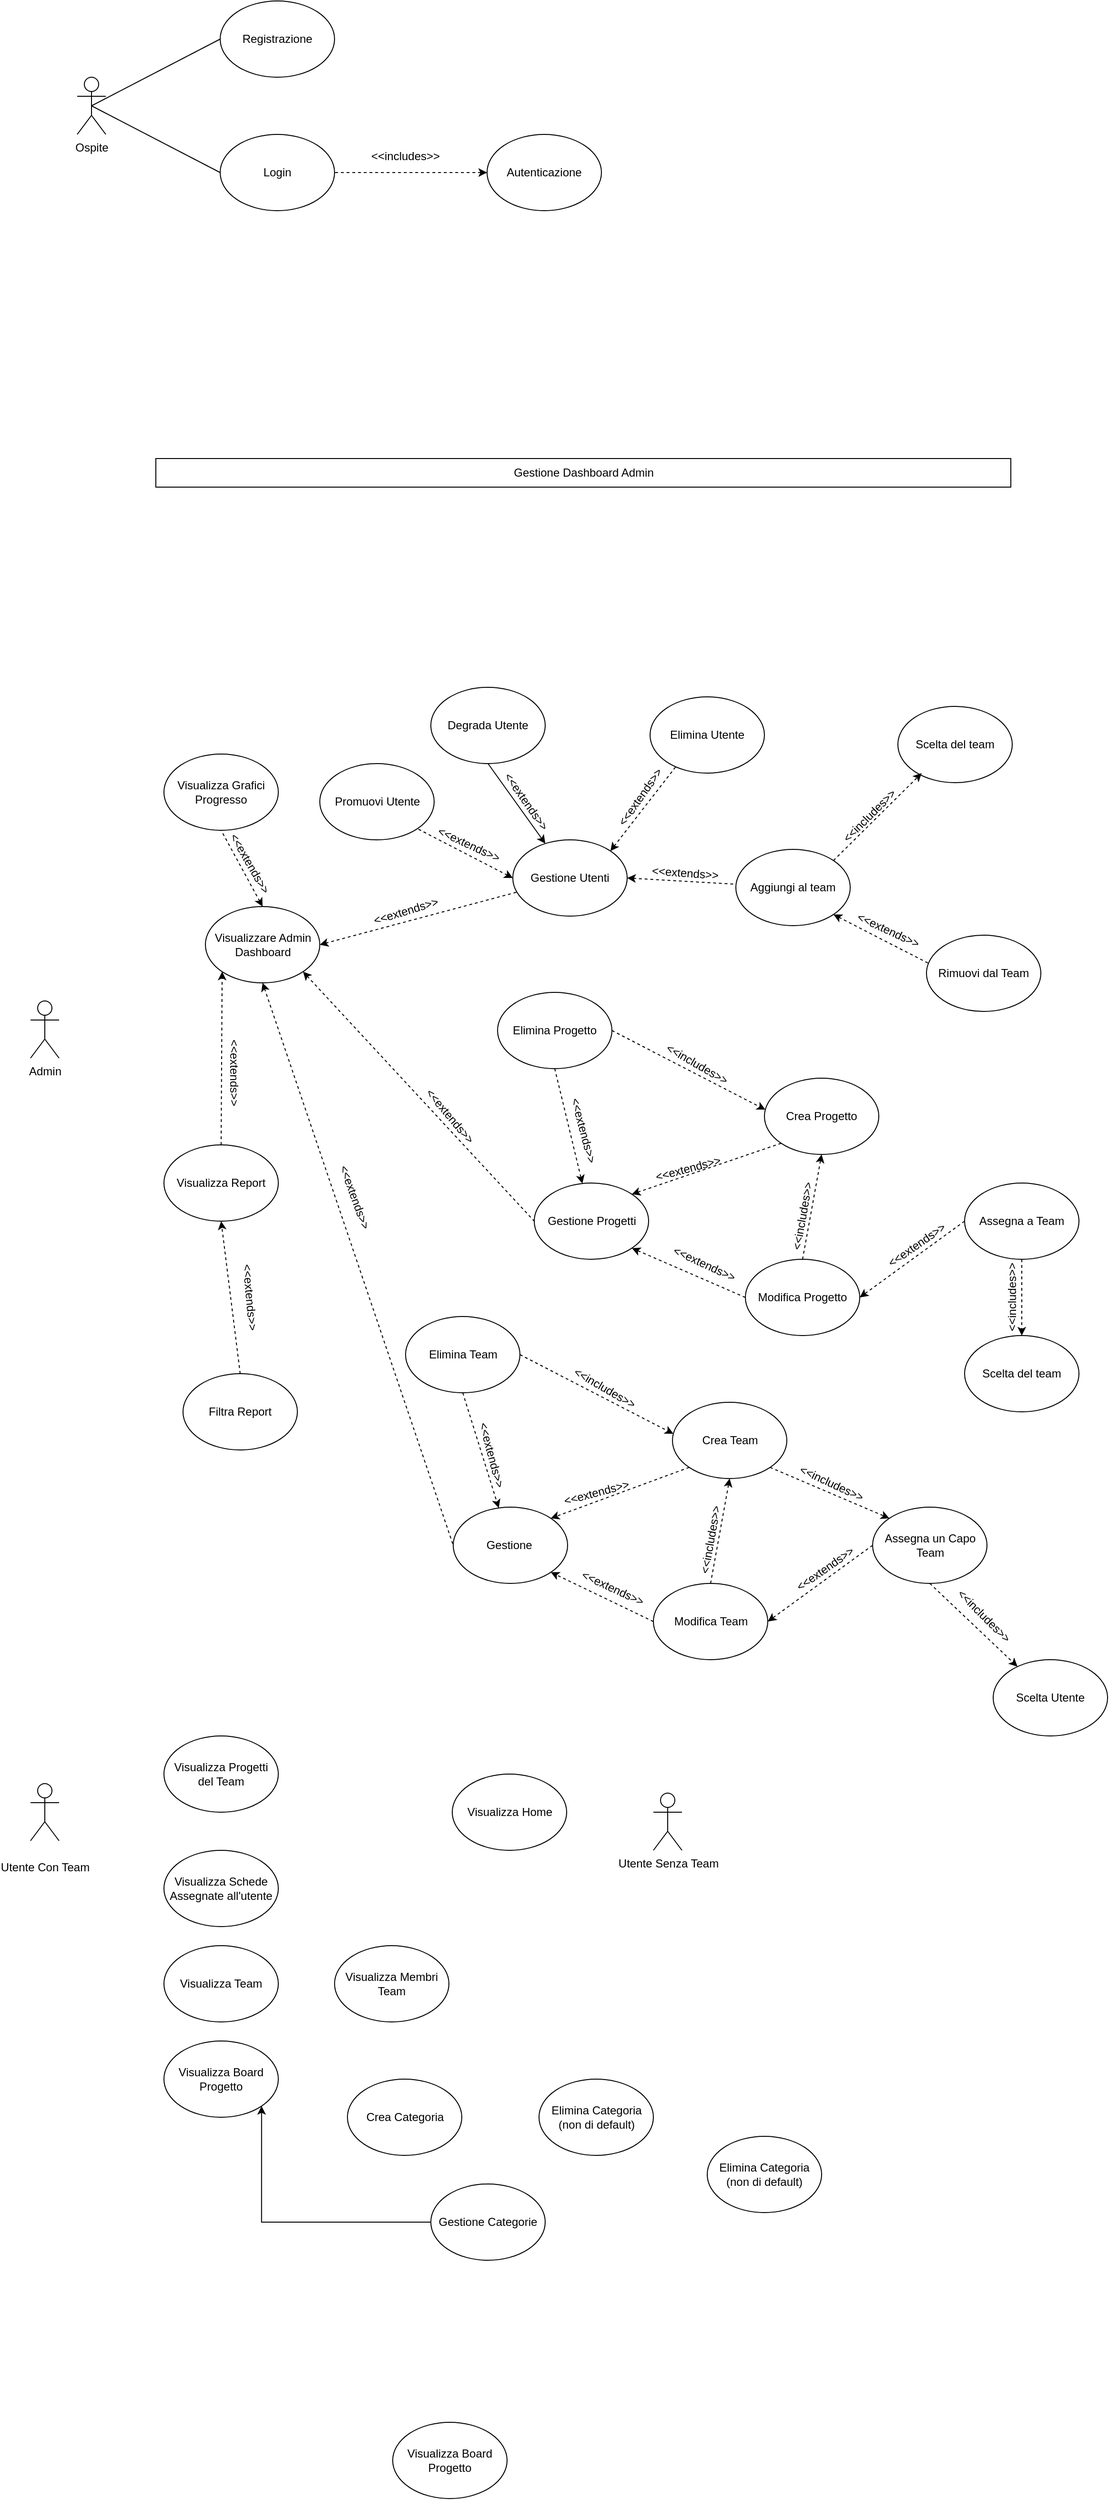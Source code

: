 <mxfile version="24.6.4" type="github">
  <diagram name="Pagina-1" id="KFBvWV9ZZOU13Cy6iktH">
    <mxGraphModel dx="2026" dy="1145" grid="1" gridSize="10" guides="1" tooltips="1" connect="1" arrows="1" fold="1" page="1" pageScale="1" pageWidth="827" pageHeight="1169" math="0" shadow="0">
      <root>
        <mxCell id="0" />
        <mxCell id="1" parent="0" />
        <mxCell id="cbM6GUbynL4qm3RJA88i-6" value="Ospite" style="shape=umlActor;verticalLabelPosition=bottom;verticalAlign=top;html=1;outlineConnect=0;" vertex="1" parent="1">
          <mxGeometry x="139" y="140" width="30" height="60" as="geometry" />
        </mxCell>
        <mxCell id="cbM6GUbynL4qm3RJA88i-9" value="" style="endArrow=none;html=1;rounded=0;exitX=0.5;exitY=0.5;exitDx=0;exitDy=0;exitPerimeter=0;entryX=0;entryY=0.5;entryDx=0;entryDy=0;" edge="1" parent="1" source="cbM6GUbynL4qm3RJA88i-6" target="cbM6GUbynL4qm3RJA88i-14">
          <mxGeometry width="50" height="50" relative="1" as="geometry">
            <mxPoint x="179" y="170" as="sourcePoint" />
            <mxPoint x="279" y="170" as="targetPoint" />
          </mxGeometry>
        </mxCell>
        <mxCell id="cbM6GUbynL4qm3RJA88i-10" value="Registrazione" style="ellipse;whiteSpace=wrap;html=1;" vertex="1" parent="1">
          <mxGeometry x="289" y="60" width="120" height="80" as="geometry" />
        </mxCell>
        <mxCell id="cbM6GUbynL4qm3RJA88i-15" style="edgeStyle=orthogonalEdgeStyle;rounded=0;orthogonalLoop=1;jettySize=auto;html=1;exitX=0;exitY=0.5;exitDx=0;exitDy=0;entryX=1;entryY=0.5;entryDx=0;entryDy=0;dashed=1;endArrow=none;endFill=0;startArrow=classic;startFill=1;" edge="1" parent="1" source="cbM6GUbynL4qm3RJA88i-13" target="cbM6GUbynL4qm3RJA88i-14">
          <mxGeometry relative="1" as="geometry" />
        </mxCell>
        <mxCell id="cbM6GUbynL4qm3RJA88i-13" value="Autenticazione" style="ellipse;whiteSpace=wrap;html=1;" vertex="1" parent="1">
          <mxGeometry x="569" y="200" width="120" height="80" as="geometry" />
        </mxCell>
        <mxCell id="cbM6GUbynL4qm3RJA88i-14" value="Login" style="ellipse;whiteSpace=wrap;html=1;" vertex="1" parent="1">
          <mxGeometry x="289" y="200" width="120" height="80" as="geometry" />
        </mxCell>
        <mxCell id="cbM6GUbynL4qm3RJA88i-17" value="" style="endArrow=none;html=1;rounded=0;entryX=0;entryY=0.5;entryDx=0;entryDy=0;exitX=0.5;exitY=0.5;exitDx=0;exitDy=0;exitPerimeter=0;" edge="1" parent="1" source="cbM6GUbynL4qm3RJA88i-6" target="cbM6GUbynL4qm3RJA88i-10">
          <mxGeometry width="50" height="50" relative="1" as="geometry">
            <mxPoint x="189" y="160" as="sourcePoint" />
            <mxPoint x="239" y="110" as="targetPoint" />
          </mxGeometry>
        </mxCell>
        <mxCell id="cbM6GUbynL4qm3RJA88i-18" value="&amp;lt;&amp;lt;includes&amp;gt;&amp;gt;" style="text;html=1;align=center;verticalAlign=middle;resizable=0;points=[];autosize=1;strokeColor=none;fillColor=none;" vertex="1" parent="1">
          <mxGeometry x="432.5" y="208" width="100" height="30" as="geometry" />
        </mxCell>
        <mxCell id="cbM6GUbynL4qm3RJA88i-19" value="Admin" style="shape=umlActor;verticalLabelPosition=bottom;verticalAlign=top;html=1;outlineConnect=0;" vertex="1" parent="1">
          <mxGeometry x="90" y="1109" width="30" height="60" as="geometry" />
        </mxCell>
        <mxCell id="cbM6GUbynL4qm3RJA88i-23" value="Visualizza Grafici&lt;br&gt;Progresso" style="ellipse;whiteSpace=wrap;html=1;" vertex="1" parent="1">
          <mxGeometry x="230" y="850" width="120" height="80" as="geometry" />
        </mxCell>
        <mxCell id="cbM6GUbynL4qm3RJA88i-28" value="Gestione Dashboard Admin" style="rounded=0;whiteSpace=wrap;html=1;" vertex="1" parent="1">
          <mxGeometry x="221.5" y="540" width="897" height="30" as="geometry" />
        </mxCell>
        <mxCell id="cbM6GUbynL4qm3RJA88i-31" style="rounded=0;orthogonalLoop=1;jettySize=auto;html=1;exitX=1;exitY=0.5;exitDx=0;exitDy=0;endArrow=none;endFill=0;dashed=1;startArrow=classic;startFill=1;" edge="1" parent="1" source="cbM6GUbynL4qm3RJA88i-29" target="cbM6GUbynL4qm3RJA88i-30">
          <mxGeometry relative="1" as="geometry" />
        </mxCell>
        <mxCell id="cbM6GUbynL4qm3RJA88i-96" style="rounded=0;orthogonalLoop=1;jettySize=auto;html=1;exitX=0.5;exitY=1;exitDx=0;exitDy=0;entryX=0;entryY=0.5;entryDx=0;entryDy=0;dashed=1;endArrow=none;endFill=0;startArrow=classic;startFill=1;" edge="1" parent="1" source="cbM6GUbynL4qm3RJA88i-29" target="cbM6GUbynL4qm3RJA88i-97">
          <mxGeometry relative="1" as="geometry">
            <mxPoint x="467.574" y="1501.716" as="targetPoint" />
          </mxGeometry>
        </mxCell>
        <mxCell id="cbM6GUbynL4qm3RJA88i-141" style="rounded=0;orthogonalLoop=1;jettySize=auto;html=1;exitX=0.5;exitY=0;exitDx=0;exitDy=0;entryX=0.5;entryY=1;entryDx=0;entryDy=0;dashed=1;startArrow=classic;startFill=1;endArrow=none;endFill=0;" edge="1" parent="1" source="cbM6GUbynL4qm3RJA88i-29" target="cbM6GUbynL4qm3RJA88i-23">
          <mxGeometry relative="1" as="geometry" />
        </mxCell>
        <mxCell id="cbM6GUbynL4qm3RJA88i-29" value="Visualizzare Admin Dashboard" style="ellipse;whiteSpace=wrap;html=1;" vertex="1" parent="1">
          <mxGeometry x="273.5" y="1010" width="120" height="80" as="geometry" />
        </mxCell>
        <mxCell id="cbM6GUbynL4qm3RJA88i-48" style="rounded=0;orthogonalLoop=1;jettySize=auto;html=1;exitX=0;exitY=0.5;exitDx=0;exitDy=0;entryX=1;entryY=1;entryDx=0;entryDy=0;endArrow=none;endFill=0;startArrow=classic;startFill=1;dashed=1;" edge="1" parent="1" source="cbM6GUbynL4qm3RJA88i-30" target="cbM6GUbynL4qm3RJA88i-40">
          <mxGeometry relative="1" as="geometry" />
        </mxCell>
        <mxCell id="cbM6GUbynL4qm3RJA88i-51" style="rounded=0;orthogonalLoop=1;jettySize=auto;html=1;exitX=1;exitY=0.5;exitDx=0;exitDy=0;endArrow=none;endFill=0;startArrow=classic;startFill=1;dashed=1;" edge="1" parent="1" source="cbM6GUbynL4qm3RJA88i-30" target="cbM6GUbynL4qm3RJA88i-43">
          <mxGeometry relative="1" as="geometry" />
        </mxCell>
        <mxCell id="cbM6GUbynL4qm3RJA88i-30" value="Gestione Utenti" style="ellipse;whiteSpace=wrap;html=1;" vertex="1" parent="1">
          <mxGeometry x="596" y="940" width="120" height="80" as="geometry" />
        </mxCell>
        <mxCell id="cbM6GUbynL4qm3RJA88i-32" value="Gestione Progetti" style="ellipse;whiteSpace=wrap;html=1;" vertex="1" parent="1">
          <mxGeometry x="618.5" y="1300" width="120" height="80" as="geometry" />
        </mxCell>
        <mxCell id="cbM6GUbynL4qm3RJA88i-133" style="rounded=0;orthogonalLoop=1;jettySize=auto;html=1;exitX=0.5;exitY=0;exitDx=0;exitDy=0;entryX=0;entryY=1;entryDx=0;entryDy=0;dashed=1;" edge="1" parent="1" source="cbM6GUbynL4qm3RJA88i-36" target="cbM6GUbynL4qm3RJA88i-29">
          <mxGeometry relative="1" as="geometry" />
        </mxCell>
        <mxCell id="cbM6GUbynL4qm3RJA88i-36" value="Visualizza Report" style="ellipse;whiteSpace=wrap;html=1;" vertex="1" parent="1">
          <mxGeometry x="230" y="1260" width="120" height="80" as="geometry" />
        </mxCell>
        <mxCell id="cbM6GUbynL4qm3RJA88i-39" value="&amp;lt;&amp;lt;extends&amp;gt;&amp;gt;" style="text;html=1;align=center;verticalAlign=middle;whiteSpace=wrap;rounded=0;rotation=343;" vertex="1" parent="1">
          <mxGeometry x="453.5" y="1000" width="60" height="30" as="geometry" />
        </mxCell>
        <mxCell id="cbM6GUbynL4qm3RJA88i-40" value="Promuovi Utente" style="ellipse;whiteSpace=wrap;html=1;" vertex="1" parent="1">
          <mxGeometry x="393.5" y="860" width="120" height="80" as="geometry" />
        </mxCell>
        <mxCell id="cbM6GUbynL4qm3RJA88i-49" style="rounded=0;orthogonalLoop=1;jettySize=auto;html=1;exitX=0.5;exitY=1;exitDx=0;exitDy=0;" edge="1" parent="1" source="cbM6GUbynL4qm3RJA88i-41" target="cbM6GUbynL4qm3RJA88i-30">
          <mxGeometry relative="1" as="geometry" />
        </mxCell>
        <mxCell id="cbM6GUbynL4qm3RJA88i-41" value="Degrada Utente" style="ellipse;whiteSpace=wrap;html=1;" vertex="1" parent="1">
          <mxGeometry x="510" y="780" width="120" height="80" as="geometry" />
        </mxCell>
        <mxCell id="cbM6GUbynL4qm3RJA88i-42" value="Elimina Utente" style="ellipse;whiteSpace=wrap;html=1;" vertex="1" parent="1">
          <mxGeometry x="740" y="790" width="120" height="80" as="geometry" />
        </mxCell>
        <mxCell id="cbM6GUbynL4qm3RJA88i-43" value="Aggiungi al team" style="ellipse;whiteSpace=wrap;html=1;" vertex="1" parent="1">
          <mxGeometry x="830" y="950" width="120" height="80" as="geometry" />
        </mxCell>
        <mxCell id="cbM6GUbynL4qm3RJA88i-44" value="Rimuovi dal Team" style="ellipse;whiteSpace=wrap;html=1;" vertex="1" parent="1">
          <mxGeometry x="1030" y="1040" width="120" height="80" as="geometry" />
        </mxCell>
        <mxCell id="cbM6GUbynL4qm3RJA88i-45" value="Scelta del team" style="ellipse;whiteSpace=wrap;html=1;" vertex="1" parent="1">
          <mxGeometry x="1000" y="800" width="120" height="80" as="geometry" />
        </mxCell>
        <mxCell id="cbM6GUbynL4qm3RJA88i-50" style="rounded=0;orthogonalLoop=1;jettySize=auto;html=1;exitX=1;exitY=0;exitDx=0;exitDy=0;entryX=0.233;entryY=0.9;entryDx=0;entryDy=0;entryPerimeter=0;endArrow=none;endFill=0;startArrow=classic;startFill=1;dashed=1;" edge="1" parent="1" source="cbM6GUbynL4qm3RJA88i-30" target="cbM6GUbynL4qm3RJA88i-42">
          <mxGeometry relative="1" as="geometry" />
        </mxCell>
        <mxCell id="cbM6GUbynL4qm3RJA88i-52" style="rounded=0;orthogonalLoop=1;jettySize=auto;html=1;exitX=1;exitY=0;exitDx=0;exitDy=0;entryX=0.208;entryY=0.875;entryDx=0;entryDy=0;entryPerimeter=0;dashed=1;" edge="1" parent="1" source="cbM6GUbynL4qm3RJA88i-43" target="cbM6GUbynL4qm3RJA88i-45">
          <mxGeometry relative="1" as="geometry" />
        </mxCell>
        <mxCell id="cbM6GUbynL4qm3RJA88i-53" style="rounded=0;orthogonalLoop=1;jettySize=auto;html=1;exitX=1;exitY=1;exitDx=0;exitDy=0;entryX=0.025;entryY=0.375;entryDx=0;entryDy=0;entryPerimeter=0;endArrow=none;endFill=0;startArrow=classic;startFill=1;dashed=1;" edge="1" parent="1" source="cbM6GUbynL4qm3RJA88i-43" target="cbM6GUbynL4qm3RJA88i-44">
          <mxGeometry relative="1" as="geometry" />
        </mxCell>
        <mxCell id="cbM6GUbynL4qm3RJA88i-54" value="&amp;lt;&amp;lt;extends&amp;gt;&amp;gt;" style="text;html=1;align=center;verticalAlign=middle;whiteSpace=wrap;rounded=0;rotation=55;" vertex="1" parent="1">
          <mxGeometry x="580" y="885" width="60" height="30" as="geometry" />
        </mxCell>
        <mxCell id="cbM6GUbynL4qm3RJA88i-56" value="&amp;lt;&amp;lt;extends&amp;gt;&amp;gt;" style="text;html=1;align=center;verticalAlign=middle;whiteSpace=wrap;rounded=0;rotation=25;" vertex="1" parent="1">
          <mxGeometry x="520" y="930" width="60" height="30" as="geometry" />
        </mxCell>
        <mxCell id="cbM6GUbynL4qm3RJA88i-57" value="&amp;lt;&amp;lt;extends&amp;gt;&amp;gt;" style="text;html=1;align=center;verticalAlign=middle;whiteSpace=wrap;rounded=0;rotation=-55;" vertex="1" parent="1">
          <mxGeometry x="700" y="880" width="60" height="30" as="geometry" />
        </mxCell>
        <mxCell id="cbM6GUbynL4qm3RJA88i-59" value="&amp;lt;&amp;lt;extends&amp;gt;&amp;gt;" style="text;html=1;align=center;verticalAlign=middle;whiteSpace=wrap;rounded=0;rotation=4;" vertex="1" parent="1">
          <mxGeometry x="747" y="960" width="60" height="30" as="geometry" />
        </mxCell>
        <mxCell id="cbM6GUbynL4qm3RJA88i-62" value="&amp;lt;&amp;lt;extends&amp;gt;&amp;gt;" style="text;html=1;align=center;verticalAlign=middle;whiteSpace=wrap;rounded=0;rotation=25;" vertex="1" parent="1">
          <mxGeometry x="960" y="1020" width="60" height="30" as="geometry" />
        </mxCell>
        <mxCell id="cbM6GUbynL4qm3RJA88i-63" value="&amp;lt;&amp;lt;includes&amp;gt;&amp;gt;" style="text;html=1;align=center;verticalAlign=middle;resizable=0;points=[];autosize=1;strokeColor=none;fillColor=none;rotation=-45;" vertex="1" parent="1">
          <mxGeometry x="920" y="900" width="100" height="30" as="geometry" />
        </mxCell>
        <mxCell id="cbM6GUbynL4qm3RJA88i-65" style="rounded=0;orthogonalLoop=1;jettySize=auto;html=1;exitX=1;exitY=1;exitDx=0;exitDy=0;endArrow=none;endFill=0;dashed=1;startArrow=classic;startFill=1;entryX=0;entryY=0.5;entryDx=0;entryDy=0;" edge="1" parent="1" source="cbM6GUbynL4qm3RJA88i-29" target="cbM6GUbynL4qm3RJA88i-32">
          <mxGeometry relative="1" as="geometry">
            <mxPoint x="440" y="1179.11" as="sourcePoint" />
            <mxPoint x="585" y="1120.11" as="targetPoint" />
          </mxGeometry>
        </mxCell>
        <mxCell id="cbM6GUbynL4qm3RJA88i-66" value="&amp;lt;&amp;lt;extends&amp;gt;&amp;gt;" style="text;html=1;align=center;verticalAlign=middle;whiteSpace=wrap;rounded=0;rotation=50;" vertex="1" parent="1">
          <mxGeometry x="500" y="1215" width="60" height="30" as="geometry" />
        </mxCell>
        <mxCell id="cbM6GUbynL4qm3RJA88i-71" style="rounded=0;orthogonalLoop=1;jettySize=auto;html=1;exitX=0;exitY=1;exitDx=0;exitDy=0;entryX=1;entryY=0;entryDx=0;entryDy=0;dashed=1;" edge="1" parent="1" source="cbM6GUbynL4qm3RJA88i-67" target="cbM6GUbynL4qm3RJA88i-32">
          <mxGeometry relative="1" as="geometry" />
        </mxCell>
        <mxCell id="cbM6GUbynL4qm3RJA88i-67" value="Crea Progetto" style="ellipse;whiteSpace=wrap;html=1;" vertex="1" parent="1">
          <mxGeometry x="860" y="1190" width="120" height="80" as="geometry" />
        </mxCell>
        <mxCell id="cbM6GUbynL4qm3RJA88i-79" style="rounded=0;orthogonalLoop=1;jettySize=auto;html=1;exitX=0.5;exitY=1;exitDx=0;exitDy=0;dashed=1;" edge="1" parent="1" source="cbM6GUbynL4qm3RJA88i-68" target="cbM6GUbynL4qm3RJA88i-32">
          <mxGeometry relative="1" as="geometry" />
        </mxCell>
        <mxCell id="cbM6GUbynL4qm3RJA88i-68" value="Elimina Progetto" style="ellipse;whiteSpace=wrap;html=1;" vertex="1" parent="1">
          <mxGeometry x="580" y="1100" width="120" height="80" as="geometry" />
        </mxCell>
        <mxCell id="cbM6GUbynL4qm3RJA88i-80" style="rounded=0;orthogonalLoop=1;jettySize=auto;html=1;exitX=0;exitY=0.5;exitDx=0;exitDy=0;entryX=1;entryY=1;entryDx=0;entryDy=0;dashed=1;" edge="1" parent="1" source="cbM6GUbynL4qm3RJA88i-69" target="cbM6GUbynL4qm3RJA88i-32">
          <mxGeometry relative="1" as="geometry" />
        </mxCell>
        <mxCell id="cbM6GUbynL4qm3RJA88i-86" style="rounded=0;orthogonalLoop=1;jettySize=auto;html=1;exitX=0.5;exitY=0;exitDx=0;exitDy=0;entryX=0.5;entryY=1;entryDx=0;entryDy=0;dashed=1;" edge="1" parent="1" source="cbM6GUbynL4qm3RJA88i-69" target="cbM6GUbynL4qm3RJA88i-67">
          <mxGeometry relative="1" as="geometry" />
        </mxCell>
        <mxCell id="cbM6GUbynL4qm3RJA88i-69" value="Modifica Progetto" style="ellipse;whiteSpace=wrap;html=1;" vertex="1" parent="1">
          <mxGeometry x="840" y="1380" width="120" height="80" as="geometry" />
        </mxCell>
        <mxCell id="cbM6GUbynL4qm3RJA88i-84" style="rounded=0;orthogonalLoop=1;jettySize=auto;html=1;exitX=0;exitY=0.5;exitDx=0;exitDy=0;entryX=1;entryY=0.5;entryDx=0;entryDy=0;dashed=1;" edge="1" parent="1" source="cbM6GUbynL4qm3RJA88i-70" target="cbM6GUbynL4qm3RJA88i-69">
          <mxGeometry relative="1" as="geometry" />
        </mxCell>
        <mxCell id="cbM6GUbynL4qm3RJA88i-119" style="edgeStyle=orthogonalEdgeStyle;rounded=0;orthogonalLoop=1;jettySize=auto;html=1;exitX=0.5;exitY=1;exitDx=0;exitDy=0;dashed=1;" edge="1" parent="1" source="cbM6GUbynL4qm3RJA88i-70" target="cbM6GUbynL4qm3RJA88i-114">
          <mxGeometry relative="1" as="geometry" />
        </mxCell>
        <mxCell id="cbM6GUbynL4qm3RJA88i-70" value="Assegna a Team" style="ellipse;whiteSpace=wrap;html=1;" vertex="1" parent="1">
          <mxGeometry x="1070" y="1300" width="120" height="80" as="geometry" />
        </mxCell>
        <mxCell id="cbM6GUbynL4qm3RJA88i-85" style="rounded=0;orthogonalLoop=1;jettySize=auto;html=1;exitX=1;exitY=0.5;exitDx=0;exitDy=0;entryX=0.008;entryY=0.413;entryDx=0;entryDy=0;entryPerimeter=0;dashed=1;" edge="1" parent="1" source="cbM6GUbynL4qm3RJA88i-68" target="cbM6GUbynL4qm3RJA88i-67">
          <mxGeometry relative="1" as="geometry" />
        </mxCell>
        <mxCell id="cbM6GUbynL4qm3RJA88i-87" value="&amp;lt;&amp;lt;extends&amp;gt;&amp;gt;" style="text;html=1;align=center;verticalAlign=middle;whiteSpace=wrap;rounded=0;rotation=-15;" vertex="1" parent="1">
          <mxGeometry x="750" y="1270" width="60" height="30" as="geometry" />
        </mxCell>
        <mxCell id="cbM6GUbynL4qm3RJA88i-88" value="&amp;lt;&amp;lt;extends&amp;gt;&amp;gt;" style="text;html=1;align=center;verticalAlign=middle;whiteSpace=wrap;rounded=0;rotation=-35;" vertex="1" parent="1">
          <mxGeometry x="990" y="1350" width="60" height="30" as="geometry" />
        </mxCell>
        <mxCell id="cbM6GUbynL4qm3RJA88i-89" value="&amp;lt;&amp;lt;extends&amp;gt;&amp;gt;" style="text;html=1;align=center;verticalAlign=middle;whiteSpace=wrap;rounded=0;rotation=25;" vertex="1" parent="1">
          <mxGeometry x="767" y="1370" width="60" height="30" as="geometry" />
        </mxCell>
        <mxCell id="cbM6GUbynL4qm3RJA88i-92" value="&amp;lt;&amp;lt;extends&amp;gt;&amp;gt;" style="text;html=1;align=center;verticalAlign=middle;whiteSpace=wrap;rounded=0;rotation=75;" vertex="1" parent="1">
          <mxGeometry x="640" y="1230" width="60" height="30" as="geometry" />
        </mxCell>
        <mxCell id="cbM6GUbynL4qm3RJA88i-94" value="&amp;lt;&amp;lt;includes&amp;gt;&amp;gt;" style="text;html=1;align=center;verticalAlign=middle;resizable=0;points=[];autosize=1;strokeColor=none;fillColor=none;rotation=30;" vertex="1" parent="1">
          <mxGeometry x="738.5" y="1160" width="100" height="30" as="geometry" />
        </mxCell>
        <mxCell id="cbM6GUbynL4qm3RJA88i-95" value="&amp;lt;&amp;lt;includes&amp;gt;&amp;gt;" style="text;html=1;align=center;verticalAlign=middle;resizable=0;points=[];autosize=1;strokeColor=none;fillColor=none;rotation=-80;" vertex="1" parent="1">
          <mxGeometry x="850" y="1320" width="100" height="30" as="geometry" />
        </mxCell>
        <mxCell id="cbM6GUbynL4qm3RJA88i-97" value="Gestione&amp;nbsp;" style="ellipse;whiteSpace=wrap;html=1;" vertex="1" parent="1">
          <mxGeometry x="533.5" y="1640" width="120" height="80" as="geometry" />
        </mxCell>
        <mxCell id="cbM6GUbynL4qm3RJA88i-98" style="rounded=0;orthogonalLoop=1;jettySize=auto;html=1;exitX=0;exitY=1;exitDx=0;exitDy=0;entryX=1;entryY=0;entryDx=0;entryDy=0;dashed=1;" edge="1" source="cbM6GUbynL4qm3RJA88i-99" target="cbM6GUbynL4qm3RJA88i-97" parent="1">
          <mxGeometry relative="1" as="geometry" />
        </mxCell>
        <mxCell id="cbM6GUbynL4qm3RJA88i-120" style="rounded=0;orthogonalLoop=1;jettySize=auto;html=1;exitX=1;exitY=1;exitDx=0;exitDy=0;entryX=0;entryY=0;entryDx=0;entryDy=0;dashed=1;" edge="1" parent="1" source="cbM6GUbynL4qm3RJA88i-99" target="cbM6GUbynL4qm3RJA88i-106">
          <mxGeometry relative="1" as="geometry" />
        </mxCell>
        <mxCell id="cbM6GUbynL4qm3RJA88i-99" value="Crea Team" style="ellipse;whiteSpace=wrap;html=1;" vertex="1" parent="1">
          <mxGeometry x="763.5" y="1530" width="120" height="80" as="geometry" />
        </mxCell>
        <mxCell id="cbM6GUbynL4qm3RJA88i-100" style="rounded=0;orthogonalLoop=1;jettySize=auto;html=1;exitX=0.5;exitY=1;exitDx=0;exitDy=0;dashed=1;" edge="1" source="cbM6GUbynL4qm3RJA88i-101" target="cbM6GUbynL4qm3RJA88i-97" parent="1">
          <mxGeometry relative="1" as="geometry" />
        </mxCell>
        <mxCell id="cbM6GUbynL4qm3RJA88i-101" value="Elimina Team" style="ellipse;whiteSpace=wrap;html=1;" vertex="1" parent="1">
          <mxGeometry x="483.5" y="1440" width="120" height="80" as="geometry" />
        </mxCell>
        <mxCell id="cbM6GUbynL4qm3RJA88i-102" style="rounded=0;orthogonalLoop=1;jettySize=auto;html=1;exitX=0;exitY=0.5;exitDx=0;exitDy=0;entryX=1;entryY=1;entryDx=0;entryDy=0;dashed=1;" edge="1" source="cbM6GUbynL4qm3RJA88i-104" target="cbM6GUbynL4qm3RJA88i-97" parent="1">
          <mxGeometry relative="1" as="geometry" />
        </mxCell>
        <mxCell id="cbM6GUbynL4qm3RJA88i-103" style="rounded=0;orthogonalLoop=1;jettySize=auto;html=1;exitX=0.5;exitY=0;exitDx=0;exitDy=0;entryX=0.5;entryY=1;entryDx=0;entryDy=0;dashed=1;" edge="1" source="cbM6GUbynL4qm3RJA88i-104" target="cbM6GUbynL4qm3RJA88i-99" parent="1">
          <mxGeometry relative="1" as="geometry" />
        </mxCell>
        <mxCell id="cbM6GUbynL4qm3RJA88i-104" value="Modifica Team" style="ellipse;whiteSpace=wrap;html=1;" vertex="1" parent="1">
          <mxGeometry x="743.5" y="1720" width="120" height="80" as="geometry" />
        </mxCell>
        <mxCell id="cbM6GUbynL4qm3RJA88i-105" style="rounded=0;orthogonalLoop=1;jettySize=auto;html=1;exitX=0;exitY=0.5;exitDx=0;exitDy=0;entryX=1;entryY=0.5;entryDx=0;entryDy=0;dashed=1;" edge="1" source="cbM6GUbynL4qm3RJA88i-106" target="cbM6GUbynL4qm3RJA88i-104" parent="1">
          <mxGeometry relative="1" as="geometry" />
        </mxCell>
        <mxCell id="cbM6GUbynL4qm3RJA88i-106" value="Assegna un Capo Team" style="ellipse;whiteSpace=wrap;html=1;" vertex="1" parent="1">
          <mxGeometry x="973.5" y="1640" width="120" height="80" as="geometry" />
        </mxCell>
        <mxCell id="cbM6GUbynL4qm3RJA88i-107" style="rounded=0;orthogonalLoop=1;jettySize=auto;html=1;exitX=1;exitY=0.5;exitDx=0;exitDy=0;entryX=0.008;entryY=0.413;entryDx=0;entryDy=0;entryPerimeter=0;dashed=1;" edge="1" source="cbM6GUbynL4qm3RJA88i-101" target="cbM6GUbynL4qm3RJA88i-99" parent="1">
          <mxGeometry relative="1" as="geometry" />
        </mxCell>
        <mxCell id="cbM6GUbynL4qm3RJA88i-108" value="&amp;lt;&amp;lt;extends&amp;gt;&amp;gt;" style="text;html=1;align=center;verticalAlign=middle;whiteSpace=wrap;rounded=0;rotation=-15;" vertex="1" parent="1">
          <mxGeometry x="653.5" y="1610" width="60" height="30" as="geometry" />
        </mxCell>
        <mxCell id="cbM6GUbynL4qm3RJA88i-109" value="&amp;lt;&amp;lt;extends&amp;gt;&amp;gt;" style="text;html=1;align=center;verticalAlign=middle;whiteSpace=wrap;rounded=0;rotation=-35;" vertex="1" parent="1">
          <mxGeometry x="893.5" y="1690" width="60" height="30" as="geometry" />
        </mxCell>
        <mxCell id="cbM6GUbynL4qm3RJA88i-110" value="&amp;lt;&amp;lt;extends&amp;gt;&amp;gt;" style="text;html=1;align=center;verticalAlign=middle;whiteSpace=wrap;rounded=0;rotation=25;" vertex="1" parent="1">
          <mxGeometry x="670.5" y="1710" width="60" height="30" as="geometry" />
        </mxCell>
        <mxCell id="cbM6GUbynL4qm3RJA88i-111" value="&amp;lt;&amp;lt;extends&amp;gt;&amp;gt;" style="text;html=1;align=center;verticalAlign=middle;whiteSpace=wrap;rounded=0;rotation=75;" vertex="1" parent="1">
          <mxGeometry x="543.5" y="1570" width="60" height="30" as="geometry" />
        </mxCell>
        <mxCell id="cbM6GUbynL4qm3RJA88i-112" value="&amp;lt;&amp;lt;includes&amp;gt;&amp;gt;" style="text;html=1;align=center;verticalAlign=middle;resizable=0;points=[];autosize=1;strokeColor=none;fillColor=none;rotation=30;" vertex="1" parent="1">
          <mxGeometry x="642" y="1500" width="100" height="30" as="geometry" />
        </mxCell>
        <mxCell id="cbM6GUbynL4qm3RJA88i-113" value="&amp;lt;&amp;lt;includes&amp;gt;&amp;gt;" style="text;html=1;align=center;verticalAlign=middle;resizable=0;points=[];autosize=1;strokeColor=none;fillColor=none;rotation=-80;" vertex="1" parent="1">
          <mxGeometry x="753.5" y="1660" width="100" height="30" as="geometry" />
        </mxCell>
        <mxCell id="cbM6GUbynL4qm3RJA88i-114" value="Scelta del team" style="ellipse;whiteSpace=wrap;html=1;" vertex="1" parent="1">
          <mxGeometry x="1070" y="1460" width="120" height="80" as="geometry" />
        </mxCell>
        <mxCell id="cbM6GUbynL4qm3RJA88i-116" value="&amp;lt;&amp;lt;includes&amp;gt;&amp;gt;" style="text;html=1;align=center;verticalAlign=middle;resizable=0;points=[];autosize=1;strokeColor=none;fillColor=none;rotation=-90;" vertex="1" parent="1">
          <mxGeometry x="1070" y="1405" width="100" height="30" as="geometry" />
        </mxCell>
        <mxCell id="cbM6GUbynL4qm3RJA88i-121" value="&amp;lt;&amp;lt;includes&amp;gt;&amp;gt;" style="text;html=1;align=center;verticalAlign=middle;resizable=0;points=[];autosize=1;strokeColor=none;fillColor=none;rotation=25;" vertex="1" parent="1">
          <mxGeometry x="880" y="1600" width="100" height="30" as="geometry" />
        </mxCell>
        <mxCell id="cbM6GUbynL4qm3RJA88i-122" style="rounded=0;orthogonalLoop=1;jettySize=auto;html=1;exitX=0.5;exitY=1;exitDx=0;exitDy=0;dashed=1;" edge="1" target="cbM6GUbynL4qm3RJA88i-123" parent="1" source="cbM6GUbynL4qm3RJA88i-106">
          <mxGeometry relative="1" as="geometry">
            <mxPoint x="1033.5" y="1730" as="sourcePoint" />
          </mxGeometry>
        </mxCell>
        <mxCell id="cbM6GUbynL4qm3RJA88i-123" value="Scelta Utente" style="ellipse;whiteSpace=wrap;html=1;" vertex="1" parent="1">
          <mxGeometry x="1100" y="1800" width="120" height="80" as="geometry" />
        </mxCell>
        <mxCell id="cbM6GUbynL4qm3RJA88i-124" value="&amp;lt;&amp;lt;includes&amp;gt;&amp;gt;" style="text;html=1;align=center;verticalAlign=middle;resizable=0;points=[];autosize=1;strokeColor=none;fillColor=none;rotation=45;" vertex="1" parent="1">
          <mxGeometry x="1040" y="1739" width="100" height="30" as="geometry" />
        </mxCell>
        <mxCell id="cbM6GUbynL4qm3RJA88i-137" style="rounded=0;orthogonalLoop=1;jettySize=auto;html=1;exitX=0.5;exitY=0;exitDx=0;exitDy=0;entryX=0.5;entryY=1;entryDx=0;entryDy=0;dashed=1;" edge="1" parent="1" source="cbM6GUbynL4qm3RJA88i-136" target="cbM6GUbynL4qm3RJA88i-36">
          <mxGeometry relative="1" as="geometry" />
        </mxCell>
        <mxCell id="cbM6GUbynL4qm3RJA88i-136" value="Filtra Report" style="ellipse;whiteSpace=wrap;html=1;" vertex="1" parent="1">
          <mxGeometry x="250" y="1500" width="120" height="80" as="geometry" />
        </mxCell>
        <mxCell id="cbM6GUbynL4qm3RJA88i-138" value="&amp;lt;&amp;lt;extends&amp;gt;&amp;gt;" style="text;html=1;align=center;verticalAlign=middle;whiteSpace=wrap;rounded=0;rotation=70;" vertex="1" parent="1">
          <mxGeometry x="400" y="1300" width="60" height="30" as="geometry" />
        </mxCell>
        <mxCell id="cbM6GUbynL4qm3RJA88i-139" value="&amp;lt;&amp;lt;extends&amp;gt;&amp;gt;" style="text;html=1;align=center;verticalAlign=middle;whiteSpace=wrap;rounded=0;rotation=90;" vertex="1" parent="1">
          <mxGeometry x="273.5" y="1169" width="60" height="30" as="geometry" />
        </mxCell>
        <mxCell id="cbM6GUbynL4qm3RJA88i-140" value="&amp;lt;&amp;lt;extends&amp;gt;&amp;gt;" style="text;html=1;align=center;verticalAlign=middle;whiteSpace=wrap;rounded=0;rotation=85;" vertex="1" parent="1">
          <mxGeometry x="290" y="1405" width="60" height="30" as="geometry" />
        </mxCell>
        <mxCell id="cbM6GUbynL4qm3RJA88i-142" value="&amp;lt;&amp;lt;extends&amp;gt;&amp;gt;" style="text;html=1;align=center;verticalAlign=middle;whiteSpace=wrap;rounded=0;rotation=60;" vertex="1" parent="1">
          <mxGeometry x="290" y="950" width="60" height="30" as="geometry" />
        </mxCell>
        <mxCell id="cbM6GUbynL4qm3RJA88i-144" value="Utente Senza Team" style="shape=umlActor;verticalLabelPosition=bottom;verticalAlign=top;html=1;outlineConnect=0;" vertex="1" parent="1">
          <mxGeometry x="743.5" y="1940" width="30" height="60" as="geometry" />
        </mxCell>
        <mxCell id="cbM6GUbynL4qm3RJA88i-145" value="Visualizza Home" style="ellipse;whiteSpace=wrap;html=1;" vertex="1" parent="1">
          <mxGeometry x="532.5" y="1920" width="120" height="80" as="geometry" />
        </mxCell>
        <mxCell id="cbM6GUbynL4qm3RJA88i-146" value="Visualizza Team" style="ellipse;whiteSpace=wrap;html=1;" vertex="1" parent="1">
          <mxGeometry x="230" y="2100" width="120" height="80" as="geometry" />
        </mxCell>
        <mxCell id="cbM6GUbynL4qm3RJA88i-147" value="Visualizza Board&lt;br&gt;Progetto" style="ellipse;whiteSpace=wrap;html=1;" vertex="1" parent="1">
          <mxGeometry x="230" y="2200" width="120" height="80" as="geometry" />
        </mxCell>
        <mxCell id="cbM6GUbynL4qm3RJA88i-149" value="&lt;br&gt;Utente Con Team" style="shape=umlActor;verticalLabelPosition=bottom;verticalAlign=top;html=1;outlineConnect=0;" vertex="1" parent="1">
          <mxGeometry x="90" y="1930" width="30" height="60" as="geometry" />
        </mxCell>
        <mxCell id="cbM6GUbynL4qm3RJA88i-152" value="Visualizza Progetti&lt;br&gt;del Team" style="ellipse;whiteSpace=wrap;html=1;" vertex="1" parent="1">
          <mxGeometry x="230" y="1880" width="120" height="80" as="geometry" />
        </mxCell>
        <mxCell id="cbM6GUbynL4qm3RJA88i-153" value="Visualizza Schede Assegnate all&#39;utente" style="ellipse;whiteSpace=wrap;html=1;" vertex="1" parent="1">
          <mxGeometry x="230" y="2000" width="120" height="80" as="geometry" />
        </mxCell>
        <mxCell id="cbM6GUbynL4qm3RJA88i-154" value="Visualizza Membri&lt;div&gt;Team&lt;/div&gt;" style="ellipse;whiteSpace=wrap;html=1;" vertex="1" parent="1">
          <mxGeometry x="409" y="2100" width="120" height="80" as="geometry" />
        </mxCell>
        <mxCell id="cbM6GUbynL4qm3RJA88i-155" value="Visualizza Board&lt;br&gt;Progetto" style="ellipse;whiteSpace=wrap;html=1;" vertex="1" parent="1">
          <mxGeometry x="470" y="2600" width="120" height="80" as="geometry" />
        </mxCell>
        <mxCell id="cbM6GUbynL4qm3RJA88i-158" style="edgeStyle=orthogonalEdgeStyle;rounded=0;orthogonalLoop=1;jettySize=auto;html=1;exitX=0;exitY=0.5;exitDx=0;exitDy=0;entryX=1;entryY=1;entryDx=0;entryDy=0;" edge="1" parent="1" source="cbM6GUbynL4qm3RJA88i-156" target="cbM6GUbynL4qm3RJA88i-147">
          <mxGeometry relative="1" as="geometry" />
        </mxCell>
        <mxCell id="cbM6GUbynL4qm3RJA88i-156" value="Gestione Categorie" style="ellipse;whiteSpace=wrap;html=1;" vertex="1" parent="1">
          <mxGeometry x="510" y="2350" width="120" height="80" as="geometry" />
        </mxCell>
        <mxCell id="cbM6GUbynL4qm3RJA88i-159" value="Crea Categoria" style="ellipse;whiteSpace=wrap;html=1;" vertex="1" parent="1">
          <mxGeometry x="422.5" y="2240" width="120" height="80" as="geometry" />
        </mxCell>
        <mxCell id="cbM6GUbynL4qm3RJA88i-160" value="Elimina Categoria&lt;br&gt;(non di default)" style="ellipse;whiteSpace=wrap;html=1;" vertex="1" parent="1">
          <mxGeometry x="623.5" y="2240" width="120" height="80" as="geometry" />
        </mxCell>
        <mxCell id="cbM6GUbynL4qm3RJA88i-161" value="Elimina Categoria&lt;br&gt;(non di default)" style="ellipse;whiteSpace=wrap;html=1;" vertex="1" parent="1">
          <mxGeometry x="800" y="2300" width="120" height="80" as="geometry" />
        </mxCell>
      </root>
    </mxGraphModel>
  </diagram>
</mxfile>
